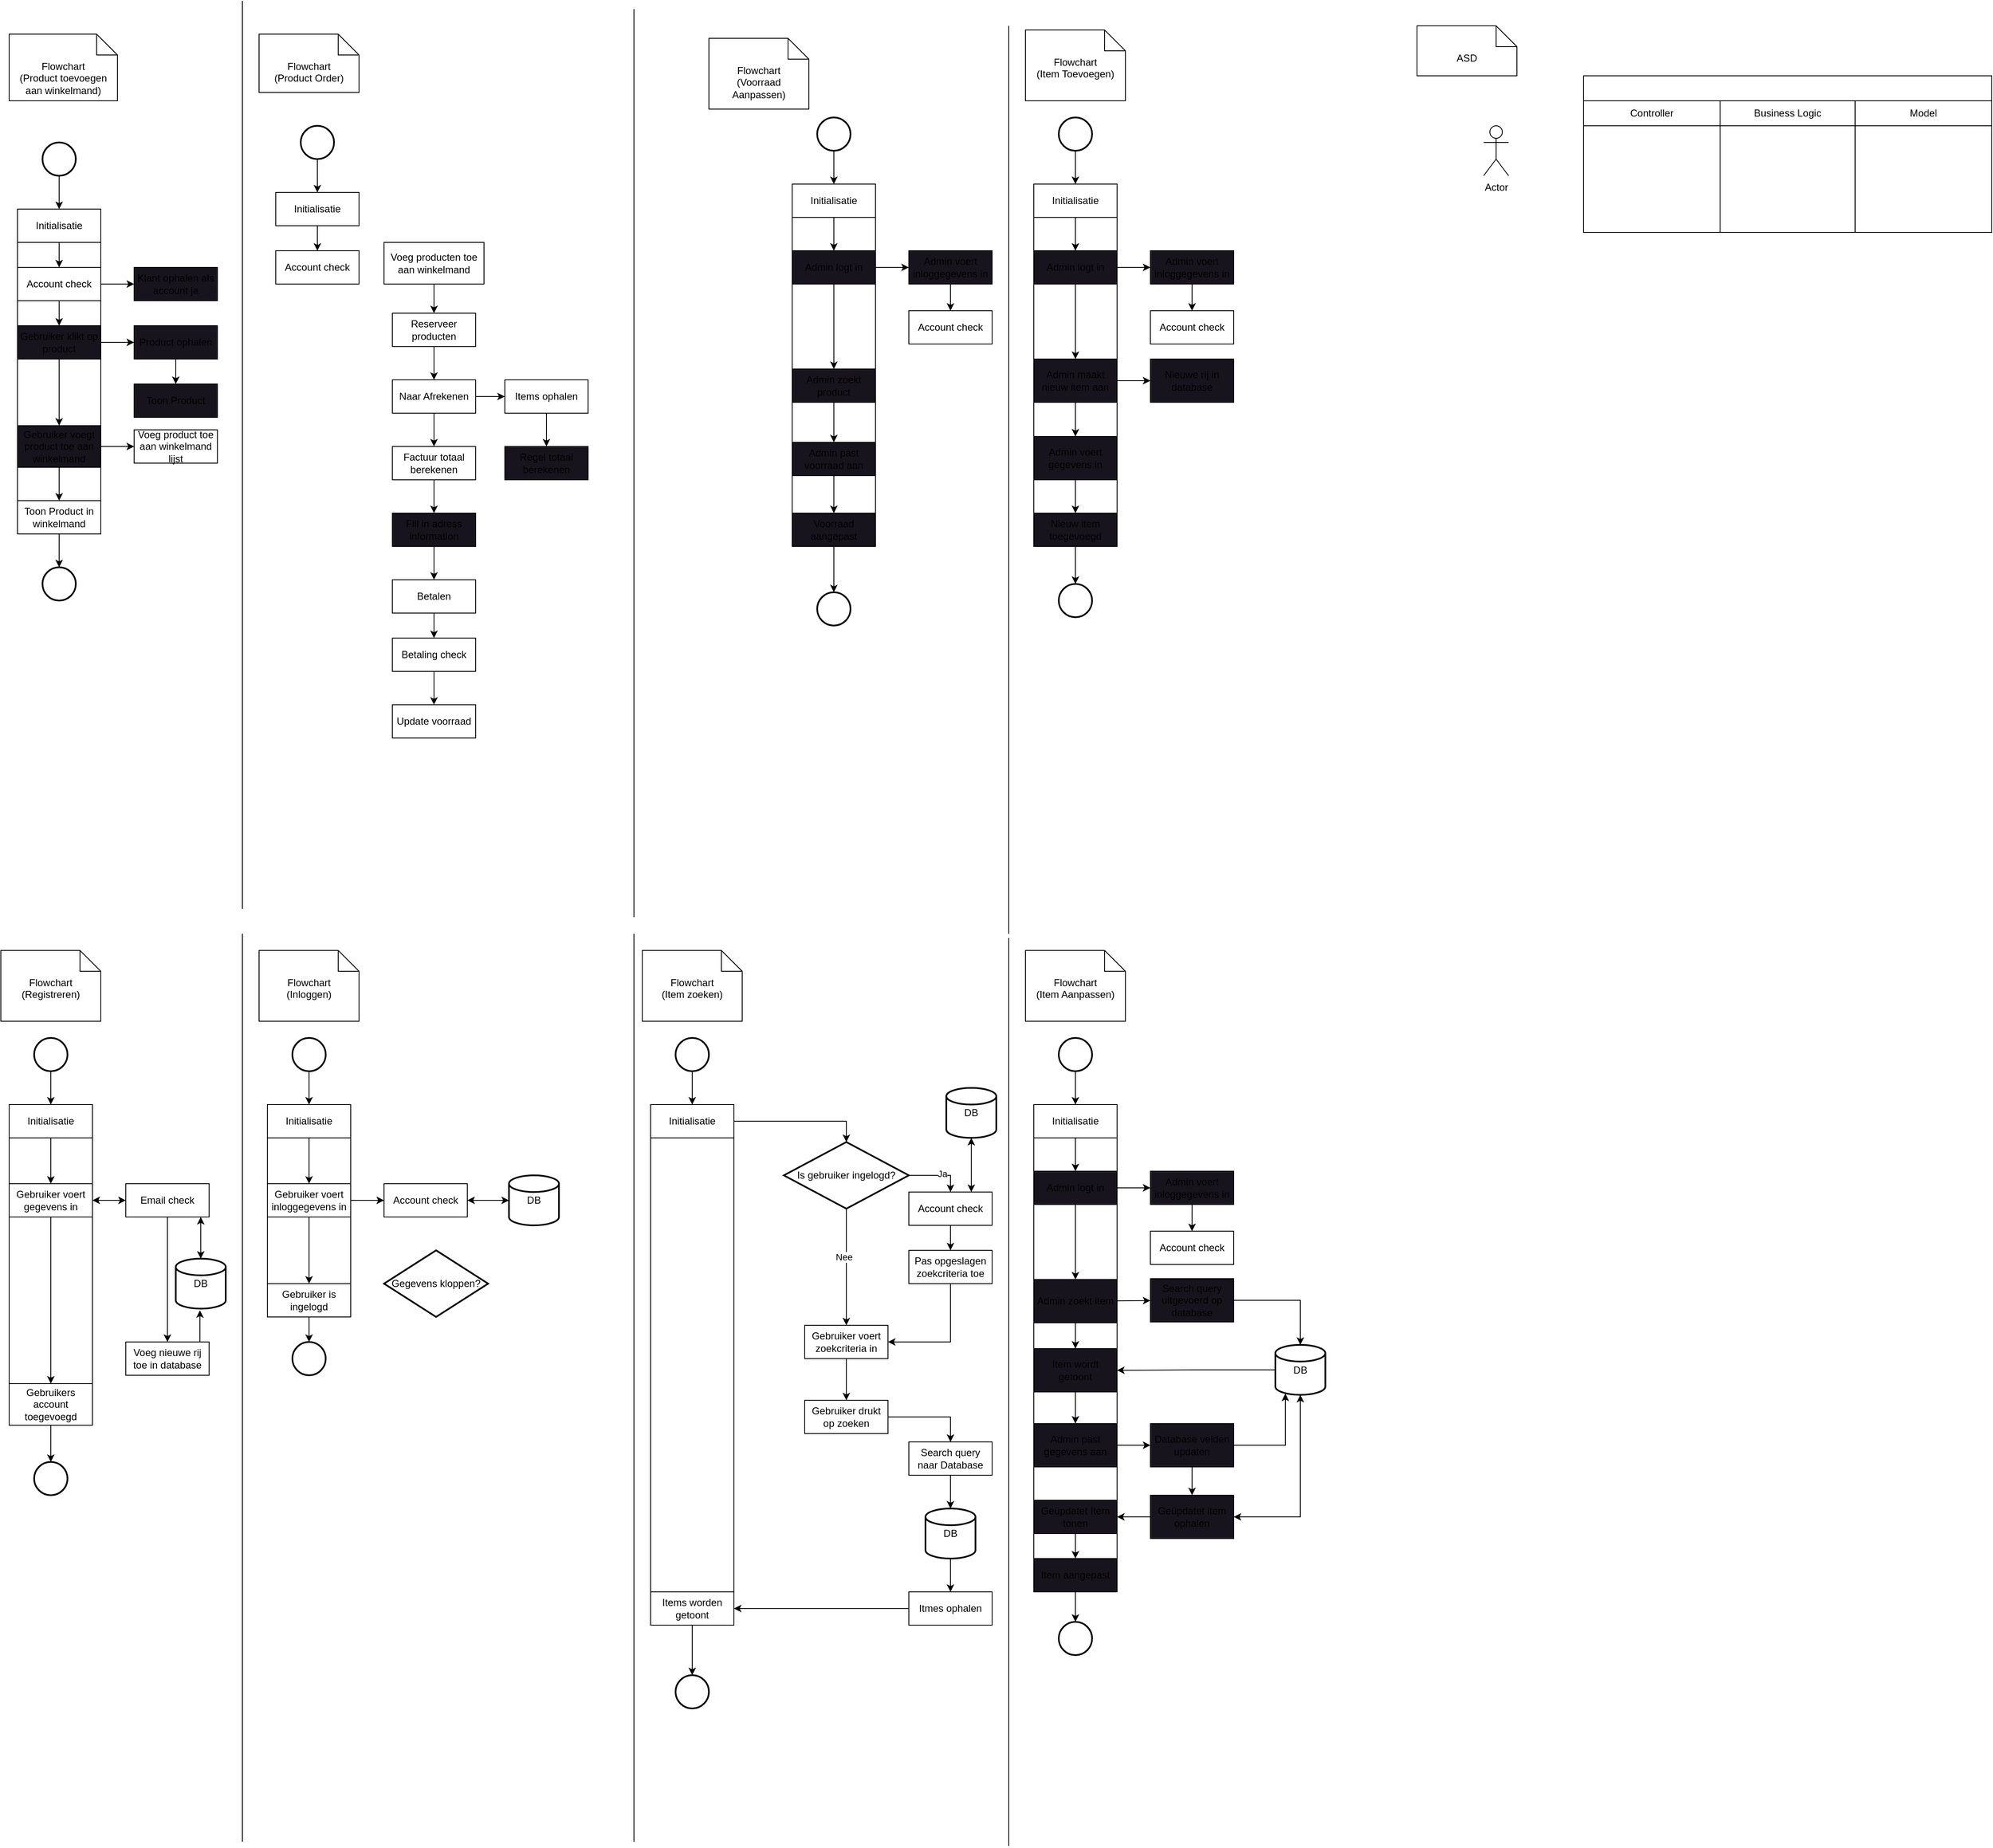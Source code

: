 <mxfile>
    <diagram id="b9qi3Db3O154psMGoR-O" name="Page-1">
        <mxGraphModel dx="3496" dy="2239" grid="1" gridSize="10" guides="1" tooltips="1" connect="1" arrows="1" fold="1" page="1" pageScale="1" pageWidth="850" pageHeight="1100" math="0" shadow="0">
            <root>
                <mxCell id="0"/>
                <mxCell id="1" parent="0"/>
                <mxCell id="356" value="" style="verticalLabelPosition=bottom;verticalAlign=top;html=1;shape=mxgraph.basic.rect;fillColor2=none;strokeWidth=1;size=20;indent=5;" vertex="1" parent="1">
                    <mxGeometry x="-1680" y="1305" width="100" height="385" as="geometry"/>
                </mxCell>
                <mxCell id="351" value="" style="verticalLabelPosition=bottom;verticalAlign=top;html=1;shape=mxgraph.basic.rect;fillColor2=none;strokeWidth=1;size=20;indent=5;" vertex="1" parent="1">
                    <mxGeometry x="-1670" y="230" width="100" height="390" as="geometry"/>
                </mxCell>
                <mxCell id="352" value="" style="strokeWidth=2;html=1;shape=mxgraph.flowchart.start_2;whiteSpace=wrap;" vertex="1" parent="1">
                    <mxGeometry x="-1640" y="660" width="40" height="40" as="geometry"/>
                </mxCell>
                <mxCell id="348" value="" style="verticalLabelPosition=bottom;verticalAlign=top;html=1;shape=mxgraph.basic.rect;fillColor2=none;strokeWidth=1;size=20;indent=5;" vertex="1" parent="1">
                    <mxGeometry x="-740" y="200" width="100" height="430" as="geometry"/>
                </mxCell>
                <mxCell id="345" value="" style="verticalLabelPosition=bottom;verticalAlign=top;html=1;shape=mxgraph.basic.rect;fillColor2=none;strokeWidth=1;size=20;indent=5;" vertex="1" parent="1">
                    <mxGeometry x="-450" y="200" width="100" height="430" as="geometry"/>
                </mxCell>
                <mxCell id="321" value="" style="verticalLabelPosition=bottom;verticalAlign=top;html=1;shape=mxgraph.basic.rect;fillColor2=none;strokeWidth=1;size=20;indent=5;" vertex="1" parent="1">
                    <mxGeometry x="-450" y="1305" width="100" height="585" as="geometry"/>
                </mxCell>
                <mxCell id="317" value="" style="verticalLabelPosition=bottom;verticalAlign=top;html=1;shape=mxgraph.basic.rect;fillColor2=none;strokeWidth=1;size=20;indent=5;" parent="1" vertex="1">
                    <mxGeometry x="-1370" y="1305" width="100" height="255" as="geometry"/>
                </mxCell>
                <mxCell id="313" value="" style="verticalLabelPosition=bottom;verticalAlign=top;html=1;shape=mxgraph.basic.rect;fillColor2=none;strokeWidth=1;size=20;indent=5;" parent="1" vertex="1">
                    <mxGeometry x="-910" y="1305" width="100" height="625" as="geometry"/>
                </mxCell>
                <mxCell id="64" value="" style="shape=table;startSize=30;container=1;collapsible=0;childLayout=tableLayout;fontStyle=1;align=center;" parent="1" vertex="1">
                    <mxGeometry x="210" y="70" width="490" height="188" as="geometry"/>
                </mxCell>
                <mxCell id="65" value="" style="shape=tableRow;horizontal=0;startSize=0;swimlaneHead=0;swimlaneBody=0;top=0;left=0;bottom=0;right=0;collapsible=0;dropTarget=0;fillColor=none;points=[[0,0.5],[1,0.5]];portConstraint=eastwest;" parent="64" vertex="1">
                    <mxGeometry y="30" width="490" height="30" as="geometry"/>
                </mxCell>
                <mxCell id="66" value="Controller" style="shape=partialRectangle;html=1;whiteSpace=wrap;connectable=0;fillColor=none;top=0;left=0;bottom=0;right=0;overflow=hidden;" parent="65" vertex="1">
                    <mxGeometry width="164" height="30" as="geometry">
                        <mxRectangle width="164" height="30" as="alternateBounds"/>
                    </mxGeometry>
                </mxCell>
                <mxCell id="67" value="Business Logic" style="shape=partialRectangle;html=1;whiteSpace=wrap;connectable=0;fillColor=none;top=0;left=0;bottom=0;right=0;overflow=hidden;" parent="65" vertex="1">
                    <mxGeometry x="164" width="162" height="30" as="geometry">
                        <mxRectangle width="162" height="30" as="alternateBounds"/>
                    </mxGeometry>
                </mxCell>
                <mxCell id="68" value="Model" style="shape=partialRectangle;html=1;whiteSpace=wrap;connectable=0;fillColor=none;top=0;left=0;bottom=0;right=0;overflow=hidden;" parent="65" vertex="1">
                    <mxGeometry x="326" width="164" height="30" as="geometry">
                        <mxRectangle width="164" height="30" as="alternateBounds"/>
                    </mxGeometry>
                </mxCell>
                <mxCell id="69" value="" style="shape=tableRow;horizontal=0;startSize=0;swimlaneHead=0;swimlaneBody=0;top=0;left=0;bottom=0;right=0;collapsible=0;dropTarget=0;fillColor=none;points=[[0,0.5],[1,0.5]];portConstraint=eastwest;" parent="64" vertex="1">
                    <mxGeometry y="60" width="490" height="128" as="geometry"/>
                </mxCell>
                <mxCell id="70" value="" style="shape=partialRectangle;html=1;whiteSpace=wrap;connectable=0;fillColor=none;top=0;left=0;bottom=0;right=0;overflow=hidden;" parent="69" vertex="1">
                    <mxGeometry width="164" height="128" as="geometry">
                        <mxRectangle width="164" height="128" as="alternateBounds"/>
                    </mxGeometry>
                </mxCell>
                <mxCell id="71" value="" style="shape=partialRectangle;html=1;whiteSpace=wrap;connectable=0;fillColor=none;top=0;left=0;bottom=0;right=0;overflow=hidden;" parent="69" vertex="1">
                    <mxGeometry x="164" width="162" height="128" as="geometry">
                        <mxRectangle width="162" height="128" as="alternateBounds"/>
                    </mxGeometry>
                </mxCell>
                <mxCell id="72" value="" style="shape=partialRectangle;html=1;whiteSpace=wrap;connectable=0;fillColor=none;top=0;left=0;bottom=0;right=0;overflow=hidden;" parent="69" vertex="1">
                    <mxGeometry x="326" width="164" height="128" as="geometry">
                        <mxRectangle width="164" height="128" as="alternateBounds"/>
                    </mxGeometry>
                </mxCell>
                <mxCell id="77" value="Actor" style="shape=umlActor;verticalLabelPosition=bottom;verticalAlign=top;html=1;outlineConnect=0;" parent="1" vertex="1">
                    <mxGeometry x="90" y="130" width="30" height="60" as="geometry"/>
                </mxCell>
                <mxCell id="78" value="ASD" style="shape=note2;boundedLbl=1;whiteSpace=wrap;html=1;size=25;verticalAlign=top;align=center;" parent="1" vertex="1">
                    <mxGeometry x="10" y="10" width="120" height="60" as="geometry"/>
                </mxCell>
                <mxCell id="80" value="Flowchart&lt;br&gt;(Product Order)" style="shape=note2;boundedLbl=1;whiteSpace=wrap;html=1;size=25;verticalAlign=top;align=center;" parent="1" vertex="1">
                    <mxGeometry x="-1380" y="20" width="120" height="70" as="geometry"/>
                </mxCell>
                <mxCell id="84" style="edgeStyle=none;html=1;exitX=0.5;exitY=1;exitDx=0;exitDy=0;exitPerimeter=0;entryX=0.5;entryY=0;entryDx=0;entryDy=0;" parent="1" source="81" target="83" edge="1">
                    <mxGeometry relative="1" as="geometry"/>
                </mxCell>
                <mxCell id="81" value="" style="strokeWidth=2;html=1;shape=mxgraph.flowchart.start_2;whiteSpace=wrap;" parent="1" vertex="1">
                    <mxGeometry x="-1330" y="130" width="40" height="40" as="geometry"/>
                </mxCell>
                <mxCell id="116" value="" style="edgeStyle=orthogonalEdgeStyle;html=1;" parent="1" source="83" target="90" edge="1">
                    <mxGeometry relative="1" as="geometry"/>
                </mxCell>
                <mxCell id="83" value="Initialisatie" style="whiteSpace=wrap;html=1;align=center;" parent="1" vertex="1">
                    <mxGeometry x="-1360" y="210" width="100" height="40" as="geometry"/>
                </mxCell>
                <mxCell id="102" value="" style="edgeStyle=orthogonalEdgeStyle;html=1;" parent="1" source="85" target="101" edge="1">
                    <mxGeometry relative="1" as="geometry"/>
                </mxCell>
                <mxCell id="85" value="Voeg producten toe aan winkelmand" style="whiteSpace=wrap;html=1;align=center;" parent="1" vertex="1">
                    <mxGeometry x="-1230" y="270" width="120" height="50" as="geometry"/>
                </mxCell>
                <mxCell id="113" style="edgeStyle=orthogonalEdgeStyle;html=1;exitX=0.5;exitY=1;exitDx=0;exitDy=0;entryX=0.5;entryY=0;entryDx=0;entryDy=0;" parent="1" source="88" target="94" edge="1">
                    <mxGeometry relative="1" as="geometry"/>
                </mxCell>
                <mxCell id="88" value="Fill in adress information" style="whiteSpace=wrap;html=1;align=center;fillColor=rgb(24, 20, 29);" parent="1" vertex="1">
                    <mxGeometry x="-1220" y="595" width="100" height="40" as="geometry"/>
                </mxCell>
                <mxCell id="90" value="Account check" style="whiteSpace=wrap;html=1;align=center;" parent="1" vertex="1">
                    <mxGeometry x="-1360" y="280" width="100" height="40" as="geometry"/>
                </mxCell>
                <mxCell id="105" value="" style="edgeStyle=orthogonalEdgeStyle;html=1;" parent="1" source="93" target="97" edge="1">
                    <mxGeometry relative="1" as="geometry"/>
                </mxCell>
                <mxCell id="109" value="" style="edgeStyle=orthogonalEdgeStyle;html=1;" parent="1" source="93" target="108" edge="1">
                    <mxGeometry relative="1" as="geometry"/>
                </mxCell>
                <mxCell id="93" value="Naar Afrekenen" style="whiteSpace=wrap;html=1;align=center;" parent="1" vertex="1">
                    <mxGeometry x="-1220" y="435" width="100" height="40" as="geometry"/>
                </mxCell>
                <mxCell id="114" value="" style="edgeStyle=orthogonalEdgeStyle;html=1;" parent="1" source="94" target="98" edge="1">
                    <mxGeometry relative="1" as="geometry"/>
                </mxCell>
                <mxCell id="94" value="Betalen" style="whiteSpace=wrap;html=1;align=center;" parent="1" vertex="1">
                    <mxGeometry x="-1220" y="675" width="100" height="40" as="geometry"/>
                </mxCell>
                <mxCell id="96" value="Update voorraad" style="whiteSpace=wrap;html=1;align=center;" parent="1" vertex="1">
                    <mxGeometry x="-1220" y="825" width="100" height="40" as="geometry"/>
                </mxCell>
                <mxCell id="107" value="" style="edgeStyle=orthogonalEdgeStyle;html=1;" parent="1" source="97" target="106" edge="1">
                    <mxGeometry relative="1" as="geometry"/>
                </mxCell>
                <mxCell id="97" value="Items ophalen" style="whiteSpace=wrap;html=1;align=center;" parent="1" vertex="1">
                    <mxGeometry x="-1085" y="435" width="100" height="40" as="geometry"/>
                </mxCell>
                <mxCell id="115" value="" style="edgeStyle=orthogonalEdgeStyle;html=1;" parent="1" source="98" target="96" edge="1">
                    <mxGeometry relative="1" as="geometry"/>
                </mxCell>
                <mxCell id="98" value="Betaling check" style="whiteSpace=wrap;html=1;align=center;" parent="1" vertex="1">
                    <mxGeometry x="-1220" y="745" width="100" height="40" as="geometry"/>
                </mxCell>
                <mxCell id="104" value="" style="edgeStyle=orthogonalEdgeStyle;html=1;" parent="1" source="101" target="93" edge="1">
                    <mxGeometry relative="1" as="geometry"/>
                </mxCell>
                <mxCell id="101" value="Reserveer producten" style="whiteSpace=wrap;html=1;align=center;" parent="1" vertex="1">
                    <mxGeometry x="-1220" y="355" width="100" height="40" as="geometry"/>
                </mxCell>
                <mxCell id="106" value="Regel totaal berekenen" style="whiteSpace=wrap;html=1;align=center;fillColor=rgb(24, 20, 29);" parent="1" vertex="1">
                    <mxGeometry x="-1085" y="515" width="100" height="40" as="geometry"/>
                </mxCell>
                <mxCell id="111" style="edgeStyle=orthogonalEdgeStyle;html=1;exitX=0.5;exitY=1;exitDx=0;exitDy=0;entryX=0.5;entryY=0;entryDx=0;entryDy=0;" parent="1" source="108" target="88" edge="1">
                    <mxGeometry relative="1" as="geometry"/>
                </mxCell>
                <mxCell id="108" value="Factuur totaal berekenen" style="whiteSpace=wrap;html=1;align=center;" parent="1" vertex="1">
                    <mxGeometry x="-1220" y="515" width="100" height="40" as="geometry"/>
                </mxCell>
                <mxCell id="117" value="Flowchart&lt;br&gt;(Product toevoegen aan winkelmand)" style="shape=note2;boundedLbl=1;whiteSpace=wrap;html=1;size=25;verticalAlign=top;align=center;" parent="1" vertex="1">
                    <mxGeometry x="-1680" y="20" width="130" height="80" as="geometry"/>
                </mxCell>
                <mxCell id="137" style="edgeStyle=none;html=1;exitX=0.5;exitY=1;exitDx=0;exitDy=0;exitPerimeter=0;entryX=0.5;entryY=0;entryDx=0;entryDy=0;" parent="1" source="138" target="140" edge="1">
                    <mxGeometry relative="1" as="geometry"/>
                </mxCell>
                <mxCell id="138" value="" style="strokeWidth=2;html=1;shape=mxgraph.flowchart.start_2;whiteSpace=wrap;" parent="1" vertex="1">
                    <mxGeometry x="-1640" y="150" width="40" height="40" as="geometry"/>
                </mxCell>
                <mxCell id="139" value="" style="edgeStyle=orthogonalEdgeStyle;html=1;" parent="1" source="140" target="141" edge="1">
                    <mxGeometry relative="1" as="geometry"/>
                </mxCell>
                <mxCell id="140" value="Initialisatie" style="whiteSpace=wrap;html=1;align=center;" parent="1" vertex="1">
                    <mxGeometry x="-1670" y="230" width="100" height="40" as="geometry"/>
                </mxCell>
                <mxCell id="144" value="" style="edgeStyle=orthogonalEdgeStyle;html=1;" parent="1" source="141" target="143" edge="1">
                    <mxGeometry relative="1" as="geometry"/>
                </mxCell>
                <mxCell id="148" value="" style="edgeStyle=orthogonalEdgeStyle;html=1;" parent="1" source="141" target="147" edge="1">
                    <mxGeometry relative="1" as="geometry"/>
                </mxCell>
                <mxCell id="141" value="Account check" style="whiteSpace=wrap;html=1;align=center;" parent="1" vertex="1">
                    <mxGeometry x="-1670" y="300" width="100" height="40" as="geometry"/>
                </mxCell>
                <mxCell id="353" value="" style="edgeStyle=orthogonalEdgeStyle;rounded=0;html=1;startArrow=none;startFill=0;" edge="1" parent="1" source="142" target="352">
                    <mxGeometry relative="1" as="geometry"/>
                </mxCell>
                <mxCell id="142" value="Toon Product in winkelmand" style="whiteSpace=wrap;html=1;align=center;" parent="1" vertex="1">
                    <mxGeometry x="-1670" y="580" width="100" height="40" as="geometry"/>
                </mxCell>
                <mxCell id="146" value="" style="edgeStyle=orthogonalEdgeStyle;html=1;" parent="1" source="143" target="145" edge="1">
                    <mxGeometry relative="1" as="geometry"/>
                </mxCell>
                <mxCell id="152" value="" style="edgeStyle=orthogonalEdgeStyle;html=1;" parent="1" source="143" target="151" edge="1">
                    <mxGeometry relative="1" as="geometry"/>
                </mxCell>
                <mxCell id="143" value="Gebruiker klikt op product" style="whiteSpace=wrap;html=1;align=center;fillColor=rgb(24, 20, 29);" parent="1" vertex="1">
                    <mxGeometry x="-1670" y="370" width="100" height="40" as="geometry"/>
                </mxCell>
                <mxCell id="150" value="" style="edgeStyle=orthogonalEdgeStyle;html=1;" parent="1" source="145" target="149" edge="1">
                    <mxGeometry relative="1" as="geometry"/>
                </mxCell>
                <mxCell id="145" value="Product ophalen" style="whiteSpace=wrap;html=1;align=center;fillColor=rgb(24, 20, 29);" parent="1" vertex="1">
                    <mxGeometry x="-1530" y="370" width="100" height="40" as="geometry"/>
                </mxCell>
                <mxCell id="147" value="Klant ophalen als account ja" style="whiteSpace=wrap;html=1;align=center;fillColor=rgb(24, 20, 29);" parent="1" vertex="1">
                    <mxGeometry x="-1530" y="300" width="100" height="40" as="geometry"/>
                </mxCell>
                <mxCell id="149" value="Toon Product" style="whiteSpace=wrap;html=1;align=center;fillColor=rgb(24, 20, 29);" parent="1" vertex="1">
                    <mxGeometry x="-1530" y="440" width="100" height="40" as="geometry"/>
                </mxCell>
                <mxCell id="155" value="" style="edgeStyle=orthogonalEdgeStyle;html=1;" parent="1" source="151" target="154" edge="1">
                    <mxGeometry relative="1" as="geometry"/>
                </mxCell>
                <mxCell id="156" value="" style="edgeStyle=orthogonalEdgeStyle;html=1;" parent="1" source="151" target="142" edge="1">
                    <mxGeometry relative="1" as="geometry"/>
                </mxCell>
                <mxCell id="151" value="Gebruiker voegt product toe aan winkelmand" style="whiteSpace=wrap;html=1;align=center;fillColor=rgb(24, 20, 29);" parent="1" vertex="1">
                    <mxGeometry x="-1670" y="490" width="100" height="50" as="geometry"/>
                </mxCell>
                <mxCell id="154" value="Voeg product toe aan winkelmand lijst" style="whiteSpace=wrap;html=1;align=center;" parent="1" vertex="1">
                    <mxGeometry x="-1530" y="495" width="100" height="40" as="geometry"/>
                </mxCell>
                <mxCell id="157" value="Flowchart&lt;br&gt;(Voorraad Aanpassen)" style="shape=note2;boundedLbl=1;whiteSpace=wrap;html=1;size=25;verticalAlign=top;align=center;" parent="1" vertex="1">
                    <mxGeometry x="-840" y="25" width="120" height="85" as="geometry"/>
                </mxCell>
                <mxCell id="158" style="edgeStyle=none;html=1;exitX=0.5;exitY=1;exitDx=0;exitDy=0;exitPerimeter=0;entryX=0.5;entryY=0;entryDx=0;entryDy=0;" parent="1" source="159" target="161" edge="1">
                    <mxGeometry relative="1" as="geometry"/>
                </mxCell>
                <mxCell id="159" value="" style="strokeWidth=2;html=1;shape=mxgraph.flowchart.start_2;whiteSpace=wrap;" parent="1" vertex="1">
                    <mxGeometry x="-710" y="120" width="40" height="40" as="geometry"/>
                </mxCell>
                <mxCell id="172" value="" style="edgeStyle=none;html=1;" parent="1" source="161" target="167" edge="1">
                    <mxGeometry relative="1" as="geometry"/>
                </mxCell>
                <mxCell id="161" value="Initialisatie" style="whiteSpace=wrap;html=1;align=center;" parent="1" vertex="1">
                    <mxGeometry x="-740" y="200" width="100" height="40" as="geometry"/>
                </mxCell>
                <mxCell id="162" value="Account check" style="whiteSpace=wrap;html=1;align=center;" parent="1" vertex="1">
                    <mxGeometry x="-600" y="352" width="100" height="40" as="geometry"/>
                </mxCell>
                <mxCell id="169" value="" style="edgeStyle=orthogonalEdgeStyle;html=1;" parent="1" source="165" target="162" edge="1">
                    <mxGeometry relative="1" as="geometry"/>
                </mxCell>
                <mxCell id="165" value="Admin voert inloggegevens in" style="whiteSpace=wrap;html=1;align=center;fillColor=rgb(24, 20, 29);" parent="1" vertex="1">
                    <mxGeometry x="-600" y="280" width="100" height="40" as="geometry"/>
                </mxCell>
                <mxCell id="168" value="" style="edgeStyle=orthogonalEdgeStyle;html=1;" parent="1" source="167" target="165" edge="1">
                    <mxGeometry relative="1" as="geometry"/>
                </mxCell>
                <mxCell id="171" value="" style="edgeStyle=orthogonalEdgeStyle;html=1;" parent="1" source="167" target="170" edge="1">
                    <mxGeometry relative="1" as="geometry"/>
                </mxCell>
                <mxCell id="167" value="Admin logt in" style="whiteSpace=wrap;html=1;align=center;fillColor=rgb(24, 20, 29);" parent="1" vertex="1">
                    <mxGeometry x="-740" y="280" width="100" height="40" as="geometry"/>
                </mxCell>
                <mxCell id="174" value="" style="edgeStyle=none;html=1;" parent="1" source="170" target="173" edge="1">
                    <mxGeometry relative="1" as="geometry"/>
                </mxCell>
                <mxCell id="170" value="Admin zoekt product" style="whiteSpace=wrap;html=1;align=center;fillColor=rgb(24, 20, 29);" parent="1" vertex="1">
                    <mxGeometry x="-740" y="422" width="100" height="40" as="geometry"/>
                </mxCell>
                <mxCell id="176" value="" style="edgeStyle=none;html=1;" parent="1" source="173" target="175" edge="1">
                    <mxGeometry relative="1" as="geometry"/>
                </mxCell>
                <mxCell id="173" value="Admin past voorraad aan" style="whiteSpace=wrap;html=1;align=center;fillColor=rgb(24, 20, 29);" parent="1" vertex="1">
                    <mxGeometry x="-740" y="510" width="100" height="40" as="geometry"/>
                </mxCell>
                <mxCell id="350" value="" style="edgeStyle=orthogonalEdgeStyle;rounded=0;html=1;startArrow=none;startFill=0;" edge="1" parent="1" source="175" target="349">
                    <mxGeometry relative="1" as="geometry"/>
                </mxCell>
                <mxCell id="175" value="Voorraad aangepast" style="whiteSpace=wrap;html=1;align=center;fillColor=rgb(24, 20, 29);" parent="1" vertex="1">
                    <mxGeometry x="-740" y="595" width="100" height="40" as="geometry"/>
                </mxCell>
                <mxCell id="177" value="" style="endArrow=none;html=1;" parent="1" edge="1">
                    <mxGeometry width="50" height="50" relative="1" as="geometry">
                        <mxPoint x="-930" y="1080" as="sourcePoint"/>
                        <mxPoint x="-930" y="-10" as="targetPoint"/>
                    </mxGeometry>
                </mxCell>
                <mxCell id="178" value="" style="endArrow=none;html=1;" parent="1" edge="1">
                    <mxGeometry width="50" height="50" relative="1" as="geometry">
                        <mxPoint x="-1400" y="1070" as="sourcePoint"/>
                        <mxPoint x="-1400" y="-20" as="targetPoint"/>
                    </mxGeometry>
                </mxCell>
                <mxCell id="179" value="" style="endArrow=none;html=1;" parent="1" edge="1">
                    <mxGeometry width="50" height="50" relative="1" as="geometry">
                        <mxPoint x="-480" y="1100" as="sourcePoint"/>
                        <mxPoint x="-480" y="10" as="targetPoint"/>
                    </mxGeometry>
                </mxCell>
                <mxCell id="181" value="Flowchart&lt;br&gt;(Item Toevoegen)" style="shape=note2;boundedLbl=1;whiteSpace=wrap;html=1;size=25;verticalAlign=top;align=center;" parent="1" vertex="1">
                    <mxGeometry x="-460" y="15" width="120" height="85" as="geometry"/>
                </mxCell>
                <mxCell id="182" style="edgeStyle=none;html=1;exitX=0.5;exitY=1;exitDx=0;exitDy=0;exitPerimeter=0;entryX=0.5;entryY=0;entryDx=0;entryDy=0;" parent="1" source="183" target="185" edge="1">
                    <mxGeometry relative="1" as="geometry"/>
                </mxCell>
                <mxCell id="183" value="" style="strokeWidth=2;html=1;shape=mxgraph.flowchart.start_2;whiteSpace=wrap;" parent="1" vertex="1">
                    <mxGeometry x="-420" y="120" width="40" height="40" as="geometry"/>
                </mxCell>
                <mxCell id="184" value="" style="edgeStyle=none;html=1;" parent="1" source="185" target="191" edge="1">
                    <mxGeometry relative="1" as="geometry"/>
                </mxCell>
                <mxCell id="185" value="Initialisatie" style="whiteSpace=wrap;html=1;align=center;" parent="1" vertex="1">
                    <mxGeometry x="-450" y="200" width="100" height="40" as="geometry"/>
                </mxCell>
                <mxCell id="186" value="Account check" style="whiteSpace=wrap;html=1;align=center;" parent="1" vertex="1">
                    <mxGeometry x="-310" y="352" width="100" height="40" as="geometry"/>
                </mxCell>
                <mxCell id="187" value="" style="edgeStyle=orthogonalEdgeStyle;html=1;" parent="1" source="188" target="186" edge="1">
                    <mxGeometry relative="1" as="geometry"/>
                </mxCell>
                <mxCell id="188" value="Admin voert inloggegevens in" style="whiteSpace=wrap;html=1;align=center;fillColor=rgb(24, 20, 29);" parent="1" vertex="1">
                    <mxGeometry x="-310" y="280" width="100" height="40" as="geometry"/>
                </mxCell>
                <mxCell id="189" value="" style="edgeStyle=orthogonalEdgeStyle;html=1;" parent="1" source="191" target="188" edge="1">
                    <mxGeometry relative="1" as="geometry"/>
                </mxCell>
                <mxCell id="190" value="" style="edgeStyle=orthogonalEdgeStyle;html=1;" parent="1" source="191" target="193" edge="1">
                    <mxGeometry relative="1" as="geometry"/>
                </mxCell>
                <mxCell id="191" value="Admin logt in" style="whiteSpace=wrap;html=1;align=center;fillColor=rgb(24, 20, 29);" parent="1" vertex="1">
                    <mxGeometry x="-450" y="280" width="100" height="40" as="geometry"/>
                </mxCell>
                <mxCell id="199" value="" style="edgeStyle=none;html=1;" parent="1" source="193" target="198" edge="1">
                    <mxGeometry relative="1" as="geometry"/>
                </mxCell>
                <mxCell id="201" value="" style="edgeStyle=none;html=1;" parent="1" source="193" target="200" edge="1">
                    <mxGeometry relative="1" as="geometry"/>
                </mxCell>
                <mxCell id="193" value="Admin maakt nieuw item aan" style="whiteSpace=wrap;html=1;align=center;fillColor=rgb(24, 20, 29);" parent="1" vertex="1">
                    <mxGeometry x="-450" y="410" width="100" height="52" as="geometry"/>
                </mxCell>
                <mxCell id="347" style="edgeStyle=orthogonalEdgeStyle;rounded=0;html=1;exitX=0.5;exitY=1;exitDx=0;exitDy=0;entryX=0.5;entryY=0;entryDx=0;entryDy=0;entryPerimeter=0;startArrow=none;startFill=0;" edge="1" parent="1" source="196" target="346">
                    <mxGeometry relative="1" as="geometry"/>
                </mxCell>
                <mxCell id="196" value="Nieuw item toegevoegd" style="whiteSpace=wrap;html=1;align=center;fillColor=rgb(24, 20, 29);" parent="1" vertex="1">
                    <mxGeometry x="-450" y="595" width="100" height="40" as="geometry"/>
                </mxCell>
                <mxCell id="198" value="Nieuwe rij in database" style="whiteSpace=wrap;html=1;align=center;fillColor=rgb(24, 20, 29);" parent="1" vertex="1">
                    <mxGeometry x="-310" y="410" width="100" height="52" as="geometry"/>
                </mxCell>
                <mxCell id="202" value="" style="edgeStyle=none;html=1;" parent="1" source="200" target="196" edge="1">
                    <mxGeometry relative="1" as="geometry"/>
                </mxCell>
                <mxCell id="200" value="Admin voert gegevens in" style="whiteSpace=wrap;html=1;align=center;fillColor=rgb(24, 20, 29);" parent="1" vertex="1">
                    <mxGeometry x="-450" y="503" width="100" height="52" as="geometry"/>
                </mxCell>
                <mxCell id="203" value="Flowchart&lt;br&gt;(Item Aanpassen)" style="shape=note2;boundedLbl=1;whiteSpace=wrap;html=1;size=25;verticalAlign=top;align=center;" parent="1" vertex="1">
                    <mxGeometry x="-460" y="1120" width="120" height="85" as="geometry"/>
                </mxCell>
                <mxCell id="204" style="edgeStyle=none;html=1;exitX=0.5;exitY=1;exitDx=0;exitDy=0;exitPerimeter=0;entryX=0.5;entryY=0;entryDx=0;entryDy=0;" parent="1" source="205" target="207" edge="1">
                    <mxGeometry relative="1" as="geometry"/>
                </mxCell>
                <mxCell id="205" value="" style="strokeWidth=2;html=1;shape=mxgraph.flowchart.start_2;whiteSpace=wrap;" parent="1" vertex="1">
                    <mxGeometry x="-420" y="1225" width="40" height="40" as="geometry"/>
                </mxCell>
                <mxCell id="206" value="" style="edgeStyle=none;html=1;" parent="1" source="207" target="213" edge="1">
                    <mxGeometry relative="1" as="geometry"/>
                </mxCell>
                <mxCell id="207" value="Initialisatie" style="whiteSpace=wrap;html=1;align=center;" parent="1" vertex="1">
                    <mxGeometry x="-450" y="1305" width="100" height="40" as="geometry"/>
                </mxCell>
                <mxCell id="208" value="Account check" style="whiteSpace=wrap;html=1;align=center;" parent="1" vertex="1">
                    <mxGeometry x="-310" y="1457" width="100" height="40" as="geometry"/>
                </mxCell>
                <mxCell id="209" value="" style="edgeStyle=orthogonalEdgeStyle;html=1;" parent="1" source="210" target="208" edge="1">
                    <mxGeometry relative="1" as="geometry"/>
                </mxCell>
                <mxCell id="210" value="Admin voert inloggegevens in" style="whiteSpace=wrap;html=1;align=center;fillColor=rgb(24, 20, 29);" parent="1" vertex="1">
                    <mxGeometry x="-310" y="1385" width="100" height="40" as="geometry"/>
                </mxCell>
                <mxCell id="211" value="" style="edgeStyle=orthogonalEdgeStyle;html=1;" parent="1" source="213" target="210" edge="1">
                    <mxGeometry relative="1" as="geometry"/>
                </mxCell>
                <mxCell id="212" value="" style="edgeStyle=orthogonalEdgeStyle;html=1;" parent="1" source="213" target="216" edge="1">
                    <mxGeometry relative="1" as="geometry"/>
                </mxCell>
                <mxCell id="213" value="Admin logt in" style="whiteSpace=wrap;html=1;align=center;fillColor=rgb(24, 20, 29);" parent="1" vertex="1">
                    <mxGeometry x="-450" y="1385" width="100" height="40" as="geometry"/>
                </mxCell>
                <mxCell id="325" value="" style="edgeStyle=none;html=1;" edge="1" parent="1" source="216" target="324">
                    <mxGeometry relative="1" as="geometry"/>
                </mxCell>
                <mxCell id="330" value="" style="edgeStyle=none;html=1;" edge="1" parent="1" source="216" target="328">
                    <mxGeometry relative="1" as="geometry"/>
                </mxCell>
                <mxCell id="216" value="Admin zoekt item" style="whiteSpace=wrap;html=1;align=center;fillColor=rgb(24, 20, 29);" parent="1" vertex="1">
                    <mxGeometry x="-450" y="1515" width="100" height="52" as="geometry"/>
                </mxCell>
                <mxCell id="323" value="" style="edgeStyle=none;html=1;" edge="1" parent="1" source="217" target="322">
                    <mxGeometry relative="1" as="geometry"/>
                </mxCell>
                <mxCell id="217" value="Item aangepast" style="whiteSpace=wrap;html=1;align=center;fillColor=rgb(24, 20, 29);" parent="1" vertex="1">
                    <mxGeometry x="-450" y="1850" width="100" height="40" as="geometry"/>
                </mxCell>
                <mxCell id="333" value="" style="edgeStyle=orthogonalEdgeStyle;rounded=0;html=1;" edge="1" parent="1" source="220" target="332">
                    <mxGeometry relative="1" as="geometry"/>
                </mxCell>
                <mxCell id="220" value="Admin past gegevens aan" style="whiteSpace=wrap;html=1;align=center;fillColor=rgb(24, 20, 29);" parent="1" vertex="1">
                    <mxGeometry x="-450" y="1688" width="100" height="52" as="geometry"/>
                </mxCell>
                <mxCell id="221" value="" style="endArrow=none;html=1;" parent="1" edge="1">
                    <mxGeometry width="50" height="50" relative="1" as="geometry">
                        <mxPoint x="-480" y="2195" as="sourcePoint"/>
                        <mxPoint x="-480" y="1105" as="targetPoint"/>
                    </mxGeometry>
                </mxCell>
                <mxCell id="222" value="Flowchart&lt;br&gt;(Item zoeken)" style="shape=note2;boundedLbl=1;whiteSpace=wrap;html=1;size=25;verticalAlign=top;align=center;" parent="1" vertex="1">
                    <mxGeometry x="-920" y="1120" width="120" height="85" as="geometry"/>
                </mxCell>
                <mxCell id="223" style="edgeStyle=none;html=1;exitX=0.5;exitY=1;exitDx=0;exitDy=0;exitPerimeter=0;entryX=0.5;entryY=0;entryDx=0;entryDy=0;" parent="1" source="224" target="226" edge="1">
                    <mxGeometry relative="1" as="geometry"/>
                </mxCell>
                <mxCell id="224" value="" style="strokeWidth=2;html=1;shape=mxgraph.flowchart.start_2;whiteSpace=wrap;" parent="1" vertex="1">
                    <mxGeometry x="-880" y="1225" width="40" height="40" as="geometry"/>
                </mxCell>
                <mxCell id="274" value="" style="edgeStyle=orthogonalEdgeStyle;rounded=0;html=1;startArrow=none;startFill=0;endArrow=classic;endFill=1;entryX=0.5;entryY=0;entryDx=0;entryDy=0;entryPerimeter=0;exitX=1;exitY=0.5;exitDx=0;exitDy=0;" parent="1" source="226" target="275" edge="1">
                    <mxGeometry relative="1" as="geometry">
                        <mxPoint x="-780" y="1425" as="targetPoint"/>
                    </mxGeometry>
                </mxCell>
                <mxCell id="226" value="Initialisatie" style="whiteSpace=wrap;html=1;align=center;" parent="1" vertex="1">
                    <mxGeometry x="-910" y="1305" width="100" height="40" as="geometry"/>
                </mxCell>
                <mxCell id="283" value="" style="edgeStyle=orthogonalEdgeStyle;rounded=0;html=1;startArrow=none;startFill=0;endArrow=classic;endFill=1;" parent="1" source="227" target="282" edge="1">
                    <mxGeometry relative="1" as="geometry"/>
                </mxCell>
                <mxCell id="306" style="edgeStyle=orthogonalEdgeStyle;rounded=0;html=1;exitX=0.75;exitY=0;exitDx=0;exitDy=0;startArrow=classic;startFill=1;endArrow=classic;endFill=1;" parent="1" source="227" target="305" edge="1">
                    <mxGeometry relative="1" as="geometry"/>
                </mxCell>
                <mxCell id="227" value="Account check" style="whiteSpace=wrap;html=1;align=center;" parent="1" vertex="1">
                    <mxGeometry x="-600" y="1410" width="100" height="40" as="geometry"/>
                </mxCell>
                <mxCell id="239" value="Flowchart&lt;br&gt;(Inloggen)" style="shape=note2;boundedLbl=1;whiteSpace=wrap;html=1;size=25;verticalAlign=top;align=center;" parent="1" vertex="1">
                    <mxGeometry x="-1380" y="1120" width="120" height="85" as="geometry"/>
                </mxCell>
                <mxCell id="240" style="edgeStyle=none;html=1;exitX=0.5;exitY=1;exitDx=0;exitDy=0;exitPerimeter=0;entryX=0.5;entryY=0;entryDx=0;entryDy=0;" parent="1" source="241" target="242" edge="1">
                    <mxGeometry relative="1" as="geometry"/>
                </mxCell>
                <mxCell id="241" value="" style="strokeWidth=2;html=1;shape=mxgraph.flowchart.start_2;whiteSpace=wrap;" parent="1" vertex="1">
                    <mxGeometry x="-1340" y="1225" width="40" height="40" as="geometry"/>
                </mxCell>
                <mxCell id="267" value="" style="edgeStyle=orthogonalEdgeStyle;rounded=0;html=1;startArrow=none;startFill=0;endArrow=classic;endFill=1;" parent="1" source="242" target="266" edge="1">
                    <mxGeometry relative="1" as="geometry"/>
                </mxCell>
                <mxCell id="242" value="Initialisatie" style="whiteSpace=wrap;html=1;align=center;" parent="1" vertex="1">
                    <mxGeometry x="-1370" y="1305" width="100" height="40" as="geometry"/>
                </mxCell>
                <mxCell id="270" value="" style="edgeStyle=orthogonalEdgeStyle;rounded=0;html=1;startArrow=classic;startFill=1;endArrow=classic;endFill=1;" parent="1" source="243" target="269" edge="1">
                    <mxGeometry relative="1" as="geometry"/>
                </mxCell>
                <mxCell id="243" value="Account check" style="whiteSpace=wrap;html=1;align=center;" parent="1" vertex="1">
                    <mxGeometry x="-1230" y="1400" width="100" height="40" as="geometry"/>
                </mxCell>
                <mxCell id="244" value="Flowchart&lt;br&gt;(Registreren)" style="shape=note2;boundedLbl=1;whiteSpace=wrap;html=1;size=25;verticalAlign=top;align=center;" parent="1" vertex="1">
                    <mxGeometry x="-1690" y="1120" width="120" height="85" as="geometry"/>
                </mxCell>
                <mxCell id="245" style="edgeStyle=none;html=1;exitX=0.5;exitY=1;exitDx=0;exitDy=0;exitPerimeter=0;entryX=0.5;entryY=0;entryDx=0;entryDy=0;" parent="1" source="246" target="247" edge="1">
                    <mxGeometry relative="1" as="geometry"/>
                </mxCell>
                <mxCell id="246" value="" style="strokeWidth=2;html=1;shape=mxgraph.flowchart.start_2;whiteSpace=wrap;" parent="1" vertex="1">
                    <mxGeometry x="-1650" y="1225" width="40" height="40" as="geometry"/>
                </mxCell>
                <mxCell id="252" value="" style="edgeStyle=none;html=1;" parent="1" source="247" target="251" edge="1">
                    <mxGeometry relative="1" as="geometry"/>
                </mxCell>
                <mxCell id="247" value="Initialisatie" style="whiteSpace=wrap;html=1;align=center;" parent="1" vertex="1">
                    <mxGeometry x="-1680" y="1305" width="100" height="40" as="geometry"/>
                </mxCell>
                <mxCell id="261" style="edgeStyle=orthogonalEdgeStyle;rounded=0;html=1;exitX=0.5;exitY=1;exitDx=0;exitDy=0;entryX=0.5;entryY=0;entryDx=0;entryDy=0;startArrow=none;startFill=0;" parent="1" source="248" target="259" edge="1">
                    <mxGeometry relative="1" as="geometry"/>
                </mxCell>
                <mxCell id="248" value="Email check" style="whiteSpace=wrap;html=1;align=center;" parent="1" vertex="1">
                    <mxGeometry x="-1540" y="1400" width="100" height="40" as="geometry"/>
                </mxCell>
                <mxCell id="249" value="" style="endArrow=none;html=1;" parent="1" edge="1">
                    <mxGeometry width="50" height="50" relative="1" as="geometry">
                        <mxPoint x="-1400" y="2190" as="sourcePoint"/>
                        <mxPoint x="-1400" y="1100" as="targetPoint"/>
                    </mxGeometry>
                </mxCell>
                <mxCell id="250" value="" style="endArrow=none;html=1;" parent="1" edge="1">
                    <mxGeometry width="50" height="50" relative="1" as="geometry">
                        <mxPoint x="-930" y="2190" as="sourcePoint"/>
                        <mxPoint x="-930" y="1100" as="targetPoint"/>
                    </mxGeometry>
                </mxCell>
                <mxCell id="254" value="" style="edgeStyle=none;html=1;startArrow=classic;startFill=1;" parent="1" source="251" target="248" edge="1">
                    <mxGeometry relative="1" as="geometry"/>
                </mxCell>
                <mxCell id="265" value="" style="edgeStyle=orthogonalEdgeStyle;rounded=0;html=1;startArrow=none;startFill=0;endArrow=classic;endFill=1;" parent="1" source="251" target="264" edge="1">
                    <mxGeometry relative="1" as="geometry"/>
                </mxCell>
                <mxCell id="251" value="Gebruiker voert gegevens in" style="whiteSpace=wrap;html=1;align=center;" parent="1" vertex="1">
                    <mxGeometry x="-1680" y="1400" width="100" height="40" as="geometry"/>
                </mxCell>
                <mxCell id="257" value="" style="edgeStyle=orthogonalEdgeStyle;html=1;startArrow=classic;startFill=1;rounded=0;" parent="1" source="253" target="248" edge="1">
                    <mxGeometry relative="1" as="geometry">
                        <Array as="points">
                            <mxPoint x="-1450" y="1450"/>
                            <mxPoint x="-1450" y="1450"/>
                        </Array>
                    </mxGeometry>
                </mxCell>
                <mxCell id="263" style="edgeStyle=orthogonalEdgeStyle;rounded=0;html=1;exitX=0.667;exitY=1.033;exitDx=0;exitDy=0;exitPerimeter=0;entryX=1;entryY=0;entryDx=0;entryDy=0;startArrow=classic;startFill=1;endArrow=none;endFill=0;" parent="1" edge="1">
                    <mxGeometry relative="1" as="geometry">
                        <mxPoint x="-1450.98" y="1551.98" as="sourcePoint"/>
                        <mxPoint x="-1451" y="1590" as="targetPoint"/>
                    </mxGeometry>
                </mxCell>
                <mxCell id="253" value="DB" style="strokeWidth=2;html=1;shape=mxgraph.flowchart.database;whiteSpace=wrap;" parent="1" vertex="1">
                    <mxGeometry x="-1480" y="1490" width="60" height="60" as="geometry"/>
                </mxCell>
                <mxCell id="259" value="Voeg nieuwe rij toe in database" style="whiteSpace=wrap;html=1;align=center;" parent="1" vertex="1">
                    <mxGeometry x="-1540" y="1590" width="100" height="40" as="geometry"/>
                </mxCell>
                <mxCell id="358" value="" style="edgeStyle=orthogonalEdgeStyle;rounded=0;html=1;startArrow=none;startFill=0;" edge="1" parent="1" source="264" target="357">
                    <mxGeometry relative="1" as="geometry"/>
                </mxCell>
                <mxCell id="264" value="Gebruikers account toegevoegd" style="whiteSpace=wrap;html=1;align=center;" parent="1" vertex="1">
                    <mxGeometry x="-1680" y="1640" width="100" height="50" as="geometry"/>
                </mxCell>
                <mxCell id="268" value="" style="edgeStyle=orthogonalEdgeStyle;rounded=0;html=1;startArrow=none;startFill=0;endArrow=classic;endFill=1;" parent="1" source="266" target="243" edge="1">
                    <mxGeometry relative="1" as="geometry"/>
                </mxCell>
                <mxCell id="272" value="" style="edgeStyle=orthogonalEdgeStyle;rounded=0;html=1;startArrow=none;startFill=0;endArrow=classic;endFill=1;" parent="1" source="266" target="271" edge="1">
                    <mxGeometry relative="1" as="geometry"/>
                </mxCell>
                <mxCell id="266" value="Gebruiker voert inloggegevens in" style="whiteSpace=wrap;html=1;align=center;" parent="1" vertex="1">
                    <mxGeometry x="-1370" y="1400" width="100" height="40" as="geometry"/>
                </mxCell>
                <mxCell id="269" value="DB" style="strokeWidth=2;html=1;shape=mxgraph.flowchart.database;whiteSpace=wrap;" parent="1" vertex="1">
                    <mxGeometry x="-1080" y="1390" width="60" height="60" as="geometry"/>
                </mxCell>
                <mxCell id="319" value="" style="edgeStyle=orthogonalEdgeStyle;rounded=0;html=1;startArrow=none;startFill=0;endArrow=classic;endFill=1;" parent="1" source="271" target="318" edge="1">
                    <mxGeometry relative="1" as="geometry"/>
                </mxCell>
                <mxCell id="271" value="Gebruiker is ingelogd" style="whiteSpace=wrap;html=1;align=center;" parent="1" vertex="1">
                    <mxGeometry x="-1370" y="1520" width="100" height="40" as="geometry"/>
                </mxCell>
                <mxCell id="300" style="edgeStyle=orthogonalEdgeStyle;rounded=0;html=1;exitX=1;exitY=0.5;exitDx=0;exitDy=0;exitPerimeter=0;entryX=0.5;entryY=0;entryDx=0;entryDy=0;startArrow=none;startFill=0;endArrow=classic;endFill=1;" parent="1" source="275" target="227" edge="1">
                    <mxGeometry relative="1" as="geometry"/>
                </mxCell>
                <mxCell id="301" value="Ja" style="edgeLabel;html=1;align=center;verticalAlign=middle;resizable=0;points=[];" parent="300" vertex="1" connectable="0">
                    <mxGeometry x="0.143" y="2" relative="1" as="geometry">
                        <mxPoint as="offset"/>
                    </mxGeometry>
                </mxCell>
                <mxCell id="302" value="" style="edgeStyle=orthogonalEdgeStyle;rounded=0;html=1;startArrow=none;startFill=0;endArrow=classic;endFill=1;" parent="1" source="275" target="284" edge="1">
                    <mxGeometry relative="1" as="geometry"/>
                </mxCell>
                <mxCell id="304" value="Nee" style="edgeLabel;html=1;align=center;verticalAlign=middle;resizable=0;points=[];" parent="302" vertex="1" connectable="0">
                    <mxGeometry x="-0.171" y="-3" relative="1" as="geometry">
                        <mxPoint as="offset"/>
                    </mxGeometry>
                </mxCell>
                <mxCell id="275" value="Is gebruiker ingelogd?" style="strokeWidth=2;html=1;shape=mxgraph.flowchart.decision;whiteSpace=wrap;" parent="1" vertex="1">
                    <mxGeometry x="-750" y="1350" width="150" height="80" as="geometry"/>
                </mxCell>
                <mxCell id="303" style="edgeStyle=orthogonalEdgeStyle;rounded=0;html=1;exitX=0.5;exitY=1;exitDx=0;exitDy=0;entryX=1;entryY=0.5;entryDx=0;entryDy=0;startArrow=none;startFill=0;endArrow=classic;endFill=1;" parent="1" source="282" target="284" edge="1">
                    <mxGeometry relative="1" as="geometry"/>
                </mxCell>
                <mxCell id="282" value="Pas opgeslagen zoekcriteria toe" style="whiteSpace=wrap;html=1;align=center;" parent="1" vertex="1">
                    <mxGeometry x="-600" y="1480" width="100" height="40" as="geometry"/>
                </mxCell>
                <mxCell id="307" value="" style="edgeStyle=orthogonalEdgeStyle;rounded=0;html=1;startArrow=none;startFill=0;endArrow=classic;endFill=1;" parent="1" source="284" target="286" edge="1">
                    <mxGeometry relative="1" as="geometry"/>
                </mxCell>
                <mxCell id="284" value="Gebruiker voert zoekcriteria in" style="whiteSpace=wrap;html=1;align=center;" parent="1" vertex="1">
                    <mxGeometry x="-725" y="1570" width="100" height="40" as="geometry"/>
                </mxCell>
                <mxCell id="291" value="" style="edgeStyle=orthogonalEdgeStyle;rounded=0;html=1;startArrow=none;startFill=0;endArrow=classic;endFill=1;" parent="1" source="286" target="290" edge="1">
                    <mxGeometry relative="1" as="geometry"/>
                </mxCell>
                <mxCell id="286" value="Gebruiker drukt op zoeken" style="whiteSpace=wrap;html=1;align=center;" parent="1" vertex="1">
                    <mxGeometry x="-725" y="1660" width="100" height="40" as="geometry"/>
                </mxCell>
                <mxCell id="293" value="" style="edgeStyle=orthogonalEdgeStyle;rounded=0;html=1;startArrow=none;startFill=0;endArrow=classic;endFill=1;" parent="1" source="290" target="292" edge="1">
                    <mxGeometry relative="1" as="geometry"/>
                </mxCell>
                <mxCell id="290" value="Search query naar Database" style="whiteSpace=wrap;html=1;align=center;" parent="1" vertex="1">
                    <mxGeometry x="-600" y="1710" width="100" height="40" as="geometry"/>
                </mxCell>
                <mxCell id="309" value="" style="edgeStyle=orthogonalEdgeStyle;rounded=0;html=1;startArrow=none;startFill=0;endArrow=classic;endFill=1;" parent="1" source="292" target="308" edge="1">
                    <mxGeometry relative="1" as="geometry"/>
                </mxCell>
                <mxCell id="292" value="DB" style="strokeWidth=2;html=1;shape=mxgraph.flowchart.database;whiteSpace=wrap;" parent="1" vertex="1">
                    <mxGeometry x="-580" y="1790" width="60" height="60" as="geometry"/>
                </mxCell>
                <mxCell id="315" value="" style="edgeStyle=orthogonalEdgeStyle;rounded=0;html=1;startArrow=none;startFill=0;endArrow=classic;endFill=1;" parent="1" source="294" edge="1">
                    <mxGeometry relative="1" as="geometry">
                        <mxPoint x="-860" y="1990" as="targetPoint"/>
                    </mxGeometry>
                </mxCell>
                <mxCell id="294" value="Items worden getoont" style="whiteSpace=wrap;html=1;align=center;" parent="1" vertex="1">
                    <mxGeometry x="-910" y="1890" width="100" height="40" as="geometry"/>
                </mxCell>
                <mxCell id="305" value="DB" style="strokeWidth=2;html=1;shape=mxgraph.flowchart.database;whiteSpace=wrap;" parent="1" vertex="1">
                    <mxGeometry x="-555" y="1285" width="60" height="60" as="geometry"/>
                </mxCell>
                <mxCell id="310" value="" style="edgeStyle=orthogonalEdgeStyle;rounded=0;html=1;startArrow=none;startFill=0;endArrow=classic;endFill=1;" parent="1" source="308" target="294" edge="1">
                    <mxGeometry relative="1" as="geometry"/>
                </mxCell>
                <mxCell id="308" value="Itmes ophalen" style="whiteSpace=wrap;html=1;align=center;" parent="1" vertex="1">
                    <mxGeometry x="-600" y="1890" width="100" height="40" as="geometry"/>
                </mxCell>
                <mxCell id="316" value="" style="strokeWidth=2;html=1;shape=mxgraph.flowchart.start_2;whiteSpace=wrap;" parent="1" vertex="1">
                    <mxGeometry x="-880" y="1990" width="40" height="40" as="geometry"/>
                </mxCell>
                <mxCell id="318" value="" style="strokeWidth=2;html=1;shape=mxgraph.flowchart.start_2;whiteSpace=wrap;" parent="1" vertex="1">
                    <mxGeometry x="-1340" y="1590" width="40" height="40" as="geometry"/>
                </mxCell>
                <mxCell id="320" value="Gegevens kloppen?" style="strokeWidth=2;html=1;shape=mxgraph.flowchart.decision;whiteSpace=wrap;" parent="1" vertex="1">
                    <mxGeometry x="-1230" y="1480" width="125" height="80" as="geometry"/>
                </mxCell>
                <mxCell id="322" value="" style="strokeWidth=2;html=1;shape=mxgraph.flowchart.start_2;whiteSpace=wrap;" vertex="1" parent="1">
                    <mxGeometry x="-420" y="1926" width="40" height="40" as="geometry"/>
                </mxCell>
                <mxCell id="327" value="" style="edgeStyle=orthogonalEdgeStyle;html=1;rounded=0;" edge="1" parent="1" source="324" target="326">
                    <mxGeometry relative="1" as="geometry"/>
                </mxCell>
                <mxCell id="324" value="Search query uitgevoerd op database" style="whiteSpace=wrap;html=1;align=center;fillColor=rgb(24, 20, 29);" vertex="1" parent="1">
                    <mxGeometry x="-310" y="1514" width="100" height="52" as="geometry"/>
                </mxCell>
                <mxCell id="331" style="edgeStyle=orthogonalEdgeStyle;rounded=0;html=1;exitX=0;exitY=0.5;exitDx=0;exitDy=0;exitPerimeter=0;entryX=1;entryY=0.5;entryDx=0;entryDy=0;" edge="1" parent="1" source="326" target="328">
                    <mxGeometry relative="1" as="geometry"/>
                </mxCell>
                <mxCell id="326" value="DB" style="strokeWidth=2;html=1;shape=mxgraph.flowchart.database;whiteSpace=wrap;" vertex="1" parent="1">
                    <mxGeometry x="-160" y="1593.5" width="60" height="60" as="geometry"/>
                </mxCell>
                <mxCell id="329" value="" style="edgeStyle=none;html=1;" edge="1" parent="1" source="328" target="220">
                    <mxGeometry relative="1" as="geometry"/>
                </mxCell>
                <mxCell id="328" value="Item wordt getoont" style="whiteSpace=wrap;html=1;align=center;fillColor=rgb(24, 20, 29);" vertex="1" parent="1">
                    <mxGeometry x="-450" y="1598" width="100" height="52" as="geometry"/>
                </mxCell>
                <mxCell id="334" style="edgeStyle=orthogonalEdgeStyle;rounded=0;html=1;exitX=1;exitY=0.5;exitDx=0;exitDy=0;entryX=0.2;entryY=0.975;entryDx=0;entryDy=0;entryPerimeter=0;" edge="1" parent="1" source="332" target="326">
                    <mxGeometry relative="1" as="geometry"/>
                </mxCell>
                <mxCell id="340" value="" style="edgeStyle=orthogonalEdgeStyle;rounded=0;html=1;" edge="1" parent="1" source="332" target="339">
                    <mxGeometry relative="1" as="geometry"/>
                </mxCell>
                <mxCell id="332" value="Database velden updaten" style="whiteSpace=wrap;html=1;align=center;fillColor=rgb(24, 20, 29);" vertex="1" parent="1">
                    <mxGeometry x="-310" y="1688" width="100" height="52" as="geometry"/>
                </mxCell>
                <mxCell id="344" style="edgeStyle=orthogonalEdgeStyle;rounded=0;html=1;exitX=0.5;exitY=1;exitDx=0;exitDy=0;entryX=0.5;entryY=0;entryDx=0;entryDy=0;startArrow=none;startFill=0;" edge="1" parent="1" source="335" target="217">
                    <mxGeometry relative="1" as="geometry"/>
                </mxCell>
                <mxCell id="335" value="Geüpdatet Item tonen" style="whiteSpace=wrap;html=1;align=center;fillColor=rgb(24, 20, 29);" vertex="1" parent="1">
                    <mxGeometry x="-450" y="1780" width="100" height="40" as="geometry"/>
                </mxCell>
                <mxCell id="341" value="" style="edgeStyle=orthogonalEdgeStyle;rounded=0;html=1;" edge="1" parent="1" source="339" target="335">
                    <mxGeometry relative="1" as="geometry"/>
                </mxCell>
                <mxCell id="342" style="edgeStyle=orthogonalEdgeStyle;rounded=0;html=1;exitX=1;exitY=0.5;exitDx=0;exitDy=0;entryX=0.5;entryY=1;entryDx=0;entryDy=0;entryPerimeter=0;startArrow=classic;startFill=1;" edge="1" parent="1" source="339" target="326">
                    <mxGeometry relative="1" as="geometry"/>
                </mxCell>
                <mxCell id="339" value="Geüpdatet item ophalen" style="whiteSpace=wrap;html=1;align=center;fillColor=rgb(24, 20, 29);" vertex="1" parent="1">
                    <mxGeometry x="-310" y="1774" width="100" height="52" as="geometry"/>
                </mxCell>
                <mxCell id="346" value="" style="strokeWidth=2;html=1;shape=mxgraph.flowchart.start_2;whiteSpace=wrap;" vertex="1" parent="1">
                    <mxGeometry x="-420" y="680" width="40" height="40" as="geometry"/>
                </mxCell>
                <mxCell id="349" value="" style="strokeWidth=2;html=1;shape=mxgraph.flowchart.start_2;whiteSpace=wrap;" vertex="1" parent="1">
                    <mxGeometry x="-710" y="690" width="40" height="40" as="geometry"/>
                </mxCell>
                <mxCell id="357" value="" style="strokeWidth=2;html=1;shape=mxgraph.flowchart.start_2;whiteSpace=wrap;" vertex="1" parent="1">
                    <mxGeometry x="-1650" y="1734" width="40" height="40" as="geometry"/>
                </mxCell>
            </root>
        </mxGraphModel>
    </diagram>
</mxfile>